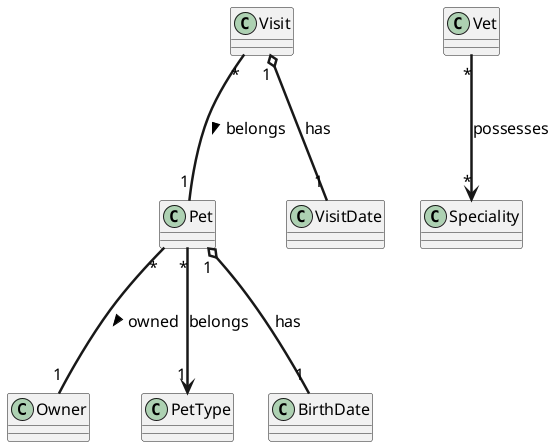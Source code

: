 @startuml DomainModel
skinparam DefaultFontName Arial
skinparam DefaultFontSize 16
skinparam DefaultFontStyle bold
skinparam ArrowThickness 2.5
'!theme toy



class Owner {}


class Pet {}

class PetType {}

class BirthDate {}



class Vet {}

class Speciality {}


class Visit {}

class VisitDate {}


Pet "*" ---> "1" PetType: belongs
Pet "1" o--- "1" BirthDate: has
Visit "1" o--- "1" VisitDate: has
Vet "*" ---> "*" Speciality: possesses
Pet "*" --- "1" Owner: owned >
Visit "*" --- "1" Pet: belongs >

@enduml

